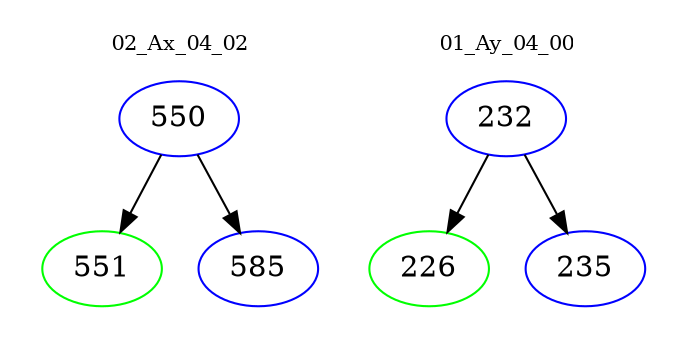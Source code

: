 digraph{
subgraph cluster_0 {
color = white
label = "02_Ax_04_02";
fontsize=10;
T0_550 [label="550", color="blue"]
T0_550 -> T0_551 [color="black"]
T0_551 [label="551", color="green"]
T0_550 -> T0_585 [color="black"]
T0_585 [label="585", color="blue"]
}
subgraph cluster_1 {
color = white
label = "01_Ay_04_00";
fontsize=10;
T1_232 [label="232", color="blue"]
T1_232 -> T1_226 [color="black"]
T1_226 [label="226", color="green"]
T1_232 -> T1_235 [color="black"]
T1_235 [label="235", color="blue"]
}
}
